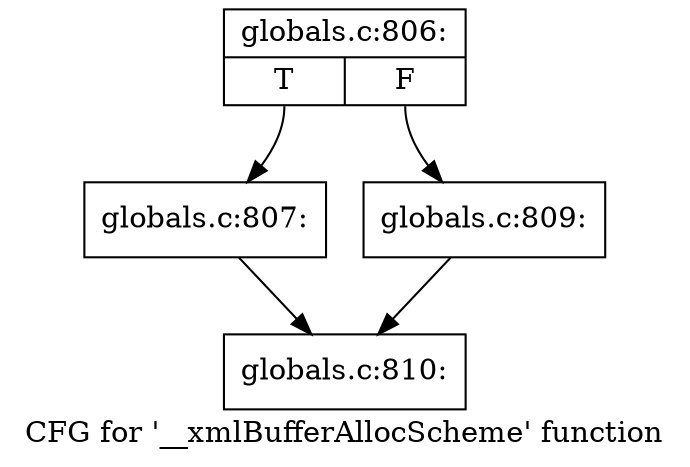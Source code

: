 digraph "CFG for '__xmlBufferAllocScheme' function" {
	label="CFG for '__xmlBufferAllocScheme' function";

	Node0x5624fdb35c50 [shape=record,label="{globals.c:806:|{<s0>T|<s1>F}}"];
	Node0x5624fdb35c50:s0 -> Node0x5624fdb35170;
	Node0x5624fdb35c50:s1 -> Node0x5624fdb31e40;
	Node0x5624fdb35170 [shape=record,label="{globals.c:807:}"];
	Node0x5624fdb35170 -> Node0x5624fdb35ca0;
	Node0x5624fdb31e40 [shape=record,label="{globals.c:809:}"];
	Node0x5624fdb31e40 -> Node0x5624fdb35ca0;
	Node0x5624fdb35ca0 [shape=record,label="{globals.c:810:}"];
}
